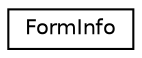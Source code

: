 digraph "Graphical Class Hierarchy"
{
  edge [fontname="Helvetica",fontsize="10",labelfontname="Helvetica",labelfontsize="10"];
  node [fontname="Helvetica",fontsize="10",shape=record];
  rankdir="LR";
  Node0 [label="FormInfo",height=0.2,width=0.4,color="black", fillcolor="white", style="filled",URL="$struct_form_info.html"];
}
